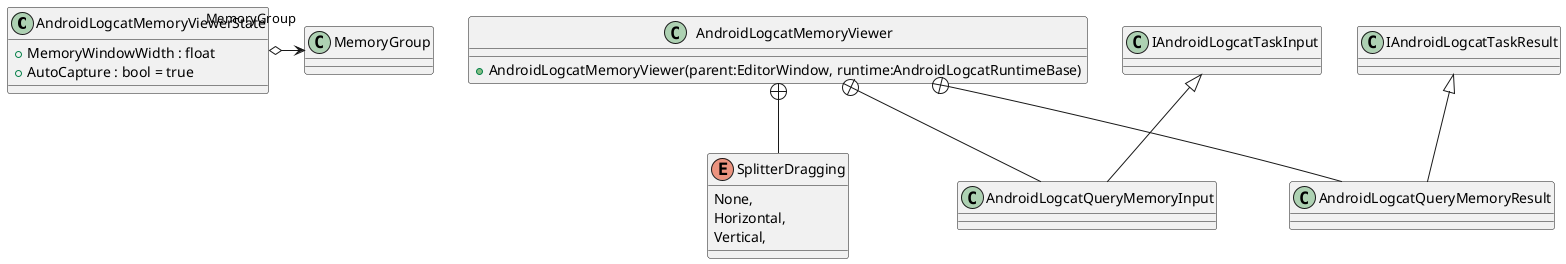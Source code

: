 @startuml
class AndroidLogcatMemoryViewerState {
    + MemoryWindowWidth : float
    + AutoCapture : bool = true
}
class AndroidLogcatMemoryViewer {
    + AndroidLogcatMemoryViewer(parent:EditorWindow, runtime:AndroidLogcatRuntimeBase)
}
enum SplitterDragging {
    None,
    Horizontal,
    Vertical,
}
class AndroidLogcatQueryMemoryInput {
}
class AndroidLogcatQueryMemoryResult {
}
AndroidLogcatMemoryViewerState o-> "MemoryGroup" MemoryGroup
AndroidLogcatMemoryViewer +-- SplitterDragging
AndroidLogcatMemoryViewer +-- AndroidLogcatQueryMemoryInput
IAndroidLogcatTaskInput <|-- AndroidLogcatQueryMemoryInput
AndroidLogcatMemoryViewer +-- AndroidLogcatQueryMemoryResult
IAndroidLogcatTaskResult <|-- AndroidLogcatQueryMemoryResult
@enduml
